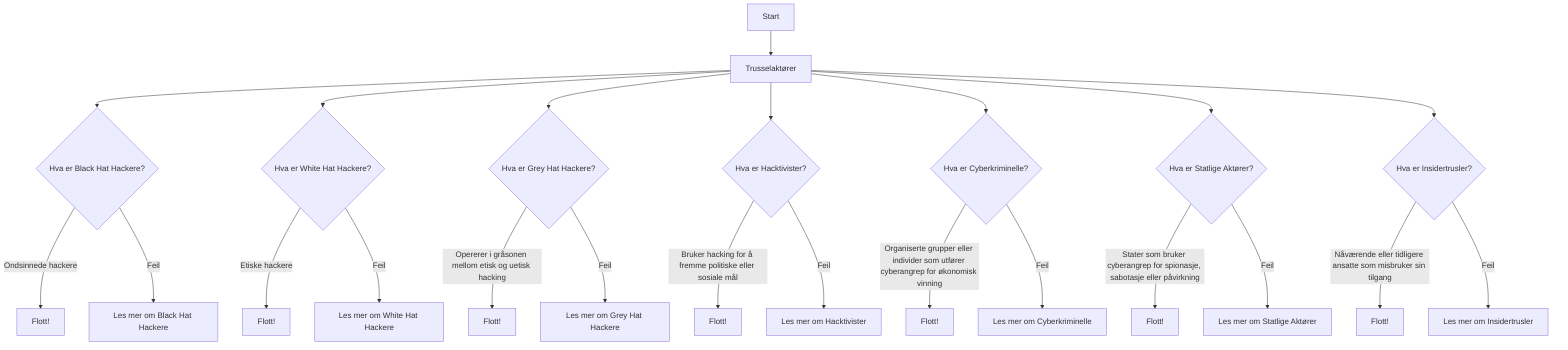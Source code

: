 flowchart TD
    Start --> A[Trusselaktører]
    
    A --> B{Hva er Black Hat Hackere?}
    B -->|Ondsinnede hackere| B1[Flott!]
    B -->|Feil| B2[Les mer om Black Hat Hackere]
    
    A --> C{Hva er White Hat Hackere?}
    C -->|Etiske hackere| C1[Flott!]
    C -->|Feil| C2[Les mer om White Hat Hackere]
    
    A --> D{Hva er Grey Hat Hackere?}
    D -->|Opererer i gråsonen mellom etisk og uetisk hacking| D1[Flott!]
    D -->|Feil| D2[Les mer om Grey Hat Hackere]
    
    A --> E{Hva er Hacktivister?}
    E -->|Bruker hacking for å fremme politiske eller sosiale mål| E1[Flott!]
    E -->|Feil| E2[Les mer om Hacktivister]
    
    A --> F{Hva er Cyberkriminelle?}
    F -->|Organiserte grupper eller individer som utfører cyberangrep for økonomisk vinning| F1[Flott!]
    F -->|Feil| F2[Les mer om Cyberkriminelle]
    
    A --> G{Hva er Statlige Aktører?}
    G -->|Stater som bruker cyberangrep for spionasje, sabotasje eller påvirkning| G1[Flott!]
    G -->|Feil| G2[Les mer om Statlige Aktører]
    
    A --> H{Hva er Insidertrusler?}
    H -->|Nåværende eller tidligere ansatte som misbruker sin tilgang| H1[Flott!]
    H -->|Feil| H2[Les mer om Insidertrusler]